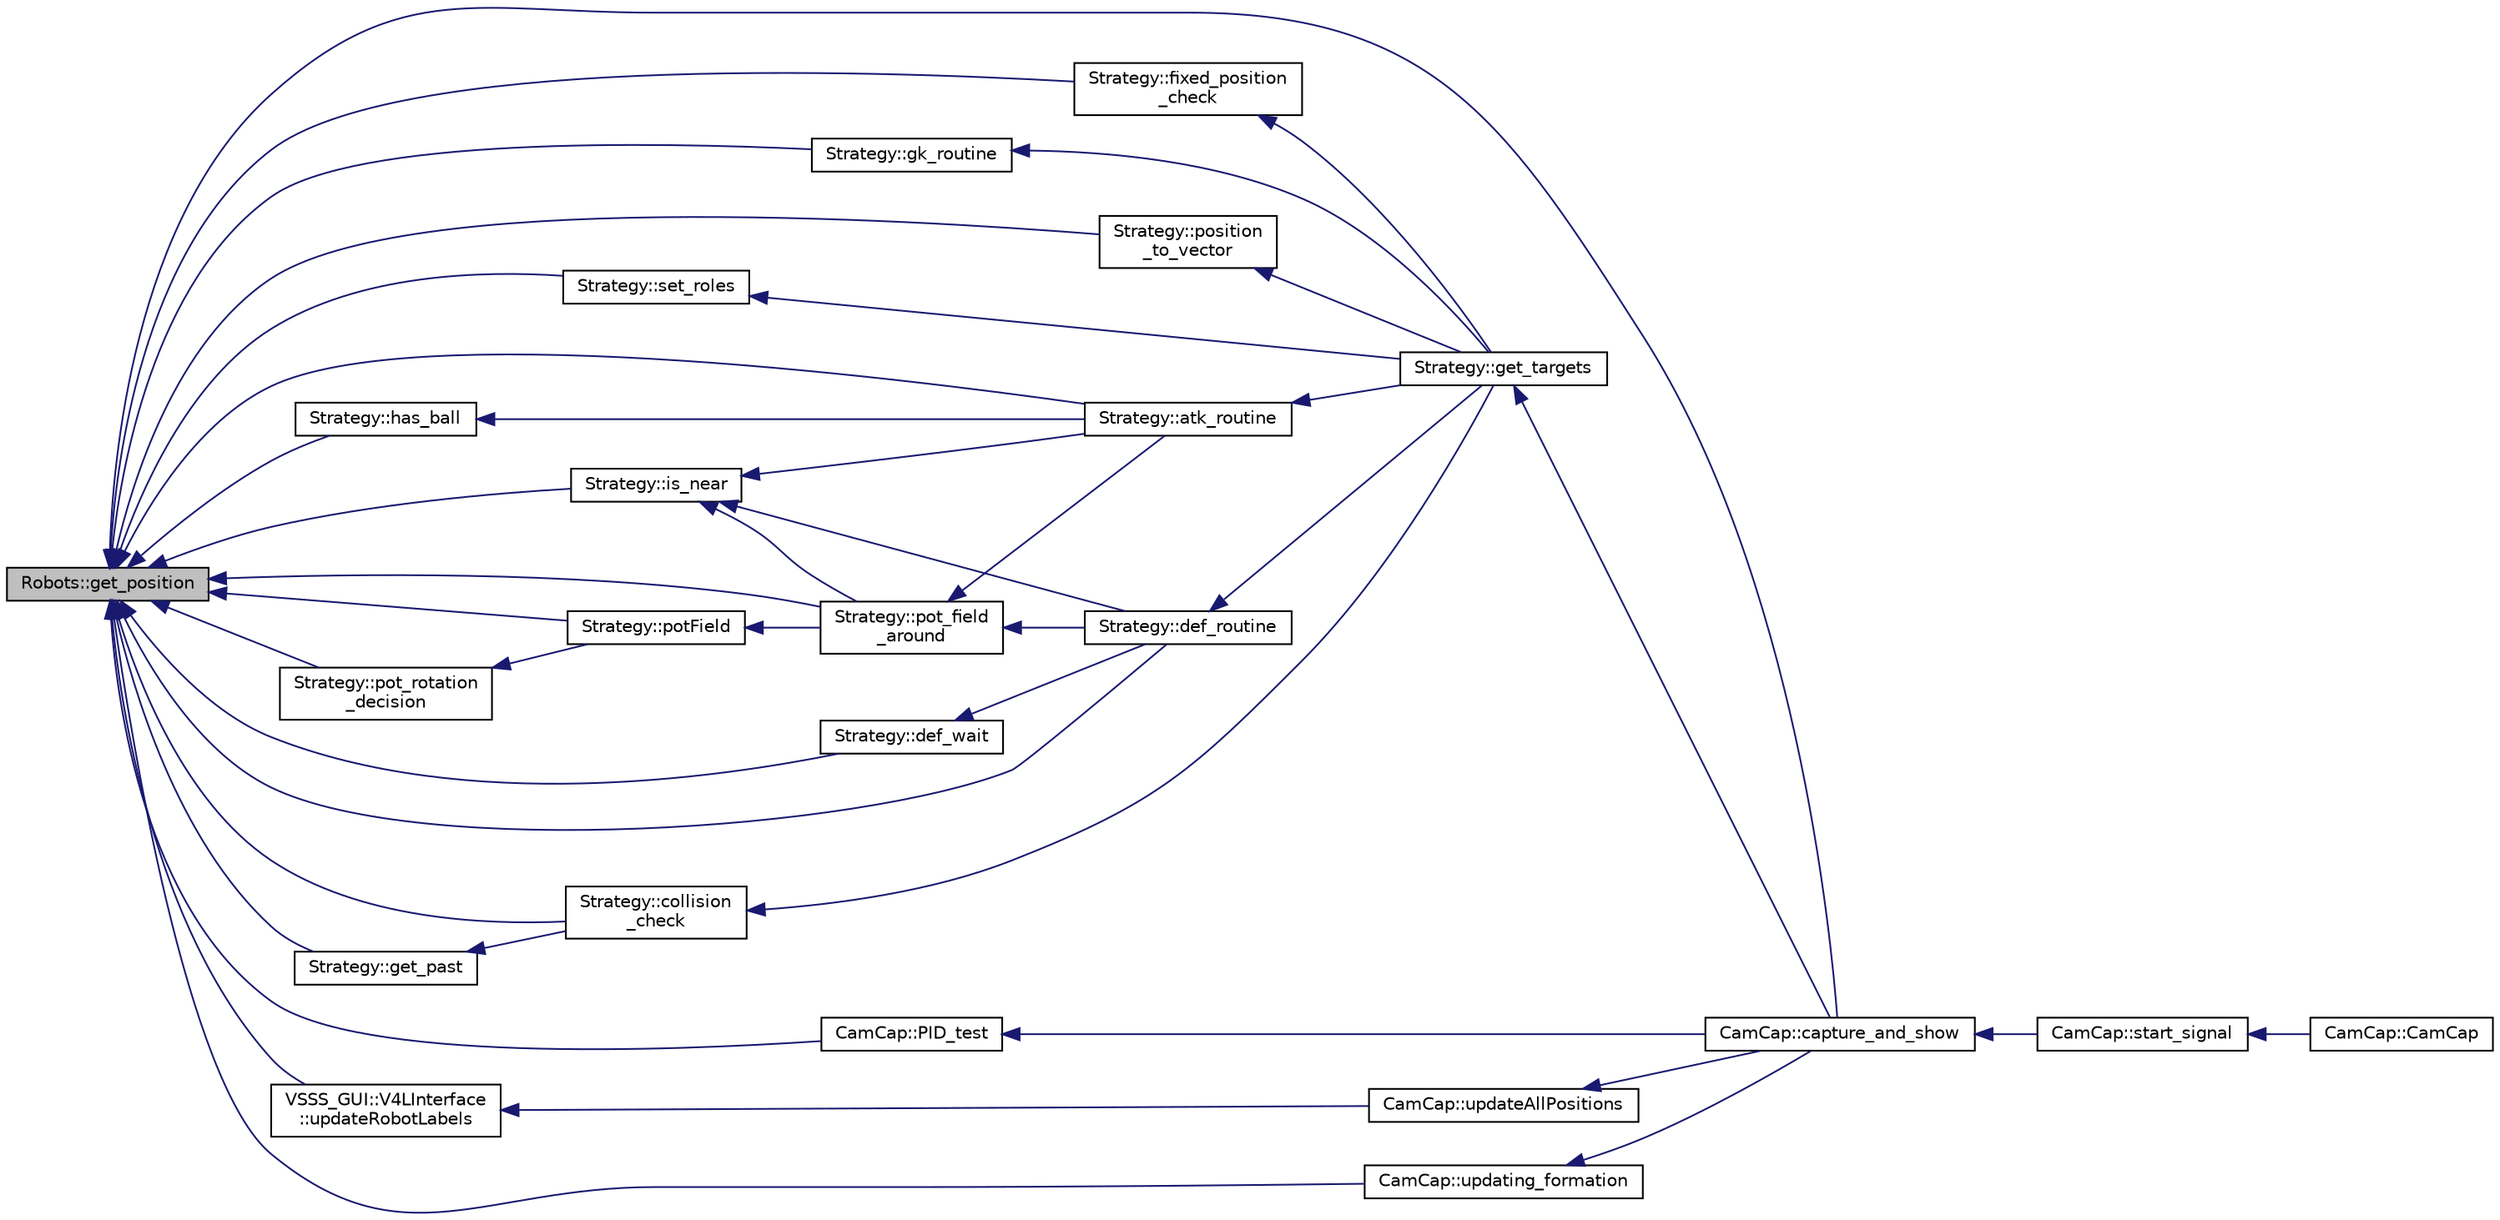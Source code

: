 digraph "Robots::get_position"
{
 // INTERACTIVE_SVG=YES
  edge [fontname="Helvetica",fontsize="10",labelfontname="Helvetica",labelfontsize="10"];
  node [fontname="Helvetica",fontsize="10",shape=record];
  rankdir="LR";
  Node279 [label="Robots::get_position",height=0.2,width=0.4,color="black", fillcolor="grey75", style="filled", fontcolor="black"];
  Node279 -> Node280 [dir="back",color="midnightblue",fontsize="10",style="solid",fontname="Helvetica"];
  Node280 [label="Strategy::atk_routine",height=0.2,width=0.4,color="black", fillcolor="white", style="filled",URL="$class_strategy.html#a7af0ec883fe9e80c31cf030ce203f956"];
  Node280 -> Node281 [dir="back",color="midnightblue",fontsize="10",style="solid",fontname="Helvetica"];
  Node281 [label="Strategy::get_targets",height=0.2,width=0.4,color="black", fillcolor="white", style="filled",URL="$class_strategy.html#ab1c455b23e8b7f3377132a3e243f8f76"];
  Node281 -> Node282 [dir="back",color="midnightblue",fontsize="10",style="solid",fontname="Helvetica"];
  Node282 [label="CamCap::capture_and_show",height=0.2,width=0.4,color="black", fillcolor="white", style="filled",URL="$class_cam_cap.html#a87f384c5fec40a0ccfd7833347fec0df",tooltip="Captures camera frames and shows it in the interface. "];
  Node282 -> Node283 [dir="back",color="midnightblue",fontsize="10",style="solid",fontname="Helvetica"];
  Node283 [label="CamCap::start_signal",height=0.2,width=0.4,color="black", fillcolor="white", style="filled",URL="$class_cam_cap.html#ae676e6624dd821ad494a80e68a41e249",tooltip="Interface adjustments after &#39;start&#39; button is clicked. "];
  Node283 -> Node284 [dir="back",color="midnightblue",fontsize="10",style="solid",fontname="Helvetica"];
  Node284 [label="CamCap::CamCap",height=0.2,width=0.4,color="black", fillcolor="white", style="filled",URL="$class_cam_cap.html#afe0db98a5f72bc9b261dcb78e2840da6",tooltip="Constructor of a CamCap object. "];
  Node279 -> Node282 [dir="back",color="midnightblue",fontsize="10",style="solid",fontname="Helvetica"];
  Node279 -> Node285 [dir="back",color="midnightblue",fontsize="10",style="solid",fontname="Helvetica"];
  Node285 [label="Strategy::collision\l_check",height=0.2,width=0.4,color="black", fillcolor="white", style="filled",URL="$class_strategy.html#a8d1fa6e7cb13f7eb135bc853beef462d"];
  Node285 -> Node281 [dir="back",color="midnightblue",fontsize="10",style="solid",fontname="Helvetica"];
  Node279 -> Node286 [dir="back",color="midnightblue",fontsize="10",style="solid",fontname="Helvetica"];
  Node286 [label="Strategy::def_routine",height=0.2,width=0.4,color="black", fillcolor="white", style="filled",URL="$class_strategy.html#a304c52736ec76d275adda7eeacdd430c"];
  Node286 -> Node281 [dir="back",color="midnightblue",fontsize="10",style="solid",fontname="Helvetica"];
  Node279 -> Node287 [dir="back",color="midnightblue",fontsize="10",style="solid",fontname="Helvetica"];
  Node287 [label="Strategy::def_wait",height=0.2,width=0.4,color="black", fillcolor="white", style="filled",URL="$class_strategy.html#a636339a7d8b809c6bbfb67e0942ae052"];
  Node287 -> Node286 [dir="back",color="midnightblue",fontsize="10",style="solid",fontname="Helvetica"];
  Node279 -> Node288 [dir="back",color="midnightblue",fontsize="10",style="solid",fontname="Helvetica"];
  Node288 [label="Strategy::fixed_position\l_check",height=0.2,width=0.4,color="black", fillcolor="white", style="filled",URL="$class_strategy.html#aabfdf0c3cd206c94e8b37f86bb387a61"];
  Node288 -> Node281 [dir="back",color="midnightblue",fontsize="10",style="solid",fontname="Helvetica"];
  Node279 -> Node289 [dir="back",color="midnightblue",fontsize="10",style="solid",fontname="Helvetica"];
  Node289 [label="Strategy::get_past",height=0.2,width=0.4,color="black", fillcolor="white", style="filled",URL="$class_strategy.html#aca1d4847c7663f25e643a5ec3d467da8"];
  Node289 -> Node285 [dir="back",color="midnightblue",fontsize="10",style="solid",fontname="Helvetica"];
  Node279 -> Node290 [dir="back",color="midnightblue",fontsize="10",style="solid",fontname="Helvetica"];
  Node290 [label="Strategy::gk_routine",height=0.2,width=0.4,color="black", fillcolor="white", style="filled",URL="$class_strategy.html#a0e93b877f1da0c7a608c5641812f54d4"];
  Node290 -> Node281 [dir="back",color="midnightblue",fontsize="10",style="solid",fontname="Helvetica"];
  Node279 -> Node291 [dir="back",color="midnightblue",fontsize="10",style="solid",fontname="Helvetica"];
  Node291 [label="Strategy::has_ball",height=0.2,width=0.4,color="black", fillcolor="white", style="filled",URL="$class_strategy.html#af607e7b52f48a6c490549898e752fda2"];
  Node291 -> Node280 [dir="back",color="midnightblue",fontsize="10",style="solid",fontname="Helvetica"];
  Node279 -> Node292 [dir="back",color="midnightblue",fontsize="10",style="solid",fontname="Helvetica"];
  Node292 [label="Strategy::is_near",height=0.2,width=0.4,color="black", fillcolor="white", style="filled",URL="$class_strategy.html#a39e538cde3f236f918ad8b7501c92987"];
  Node292 -> Node293 [dir="back",color="midnightblue",fontsize="10",style="solid",fontname="Helvetica"];
  Node293 [label="Strategy::pot_field\l_around",height=0.2,width=0.4,color="black", fillcolor="white", style="filled",URL="$class_strategy.html#aef2ebe9a76fdb114d547f024e332b3d3"];
  Node293 -> Node280 [dir="back",color="midnightblue",fontsize="10",style="solid",fontname="Helvetica"];
  Node293 -> Node286 [dir="back",color="midnightblue",fontsize="10",style="solid",fontname="Helvetica"];
  Node292 -> Node280 [dir="back",color="midnightblue",fontsize="10",style="solid",fontname="Helvetica"];
  Node292 -> Node286 [dir="back",color="midnightblue",fontsize="10",style="solid",fontname="Helvetica"];
  Node279 -> Node294 [dir="back",color="midnightblue",fontsize="10",style="solid",fontname="Helvetica"];
  Node294 [label="CamCap::PID_test",height=0.2,width=0.4,color="black", fillcolor="white", style="filled",URL="$class_cam_cap.html#a93f8ee79ed618c215139e40eb0485c9f",tooltip="Executes the &#39;PID Test on click&#39; at the control panel. "];
  Node294 -> Node282 [dir="back",color="midnightblue",fontsize="10",style="solid",fontname="Helvetica"];
  Node279 -> Node295 [dir="back",color="midnightblue",fontsize="10",style="solid",fontname="Helvetica"];
  Node295 [label="Strategy::position\l_to_vector",height=0.2,width=0.4,color="black", fillcolor="white", style="filled",URL="$class_strategy.html#afa755796f0301750d616afac02ac935a"];
  Node295 -> Node281 [dir="back",color="midnightblue",fontsize="10",style="solid",fontname="Helvetica"];
  Node279 -> Node293 [dir="back",color="midnightblue",fontsize="10",style="solid",fontname="Helvetica"];
  Node279 -> Node296 [dir="back",color="midnightblue",fontsize="10",style="solid",fontname="Helvetica"];
  Node296 [label="Strategy::pot_rotation\l_decision",height=0.2,width=0.4,color="black", fillcolor="white", style="filled",URL="$class_strategy.html#abc4ef2ab65f3864218c1736d7c35d46a"];
  Node296 -> Node297 [dir="back",color="midnightblue",fontsize="10",style="solid",fontname="Helvetica"];
  Node297 [label="Strategy::potField",height=0.2,width=0.4,color="black", fillcolor="white", style="filled",URL="$class_strategy.html#ac26f11116f795185176383122f9f088c"];
  Node297 -> Node293 [dir="back",color="midnightblue",fontsize="10",style="solid",fontname="Helvetica"];
  Node279 -> Node297 [dir="back",color="midnightblue",fontsize="10",style="solid",fontname="Helvetica"];
  Node279 -> Node298 [dir="back",color="midnightblue",fontsize="10",style="solid",fontname="Helvetica"];
  Node298 [label="Strategy::set_roles",height=0.2,width=0.4,color="black", fillcolor="white", style="filled",URL="$class_strategy.html#a35458436b6f9d4f080ce8415af3dc599"];
  Node298 -> Node281 [dir="back",color="midnightblue",fontsize="10",style="solid",fontname="Helvetica"];
  Node279 -> Node299 [dir="back",color="midnightblue",fontsize="10",style="solid",fontname="Helvetica"];
  Node299 [label="VSSS_GUI::V4LInterface\l::updateRobotLabels",height=0.2,width=0.4,color="black", fillcolor="white", style="filled",URL="$class_v_s_s_s___g_u_i_1_1_v4_l_interface.html#a32c034643a07b5354ad50541413ff08d",tooltip="Updates robots and ball positions on interface (Positions frame) "];
  Node299 -> Node300 [dir="back",color="midnightblue",fontsize="10",style="solid",fontname="Helvetica"];
  Node300 [label="CamCap::updateAllPositions",height=0.2,width=0.4,color="black", fillcolor="white", style="filled",URL="$class_cam_cap.html#afc272fe8b0ddc82386dbf827aed7db78",tooltip="Updates the position of all captured elements. "];
  Node300 -> Node282 [dir="back",color="midnightblue",fontsize="10",style="solid",fontname="Helvetica"];
  Node279 -> Node301 [dir="back",color="midnightblue",fontsize="10",style="solid",fontname="Helvetica"];
  Node301 [label="CamCap::updating_formation",height=0.2,width=0.4,color="black", fillcolor="white", style="filled",URL="$class_cam_cap.html#a8bab2cf2a40f386ab20480cfc83ac77c",tooltip="Sends robots to the target position and orientation. "];
  Node301 -> Node282 [dir="back",color="midnightblue",fontsize="10",style="solid",fontname="Helvetica"];
}
